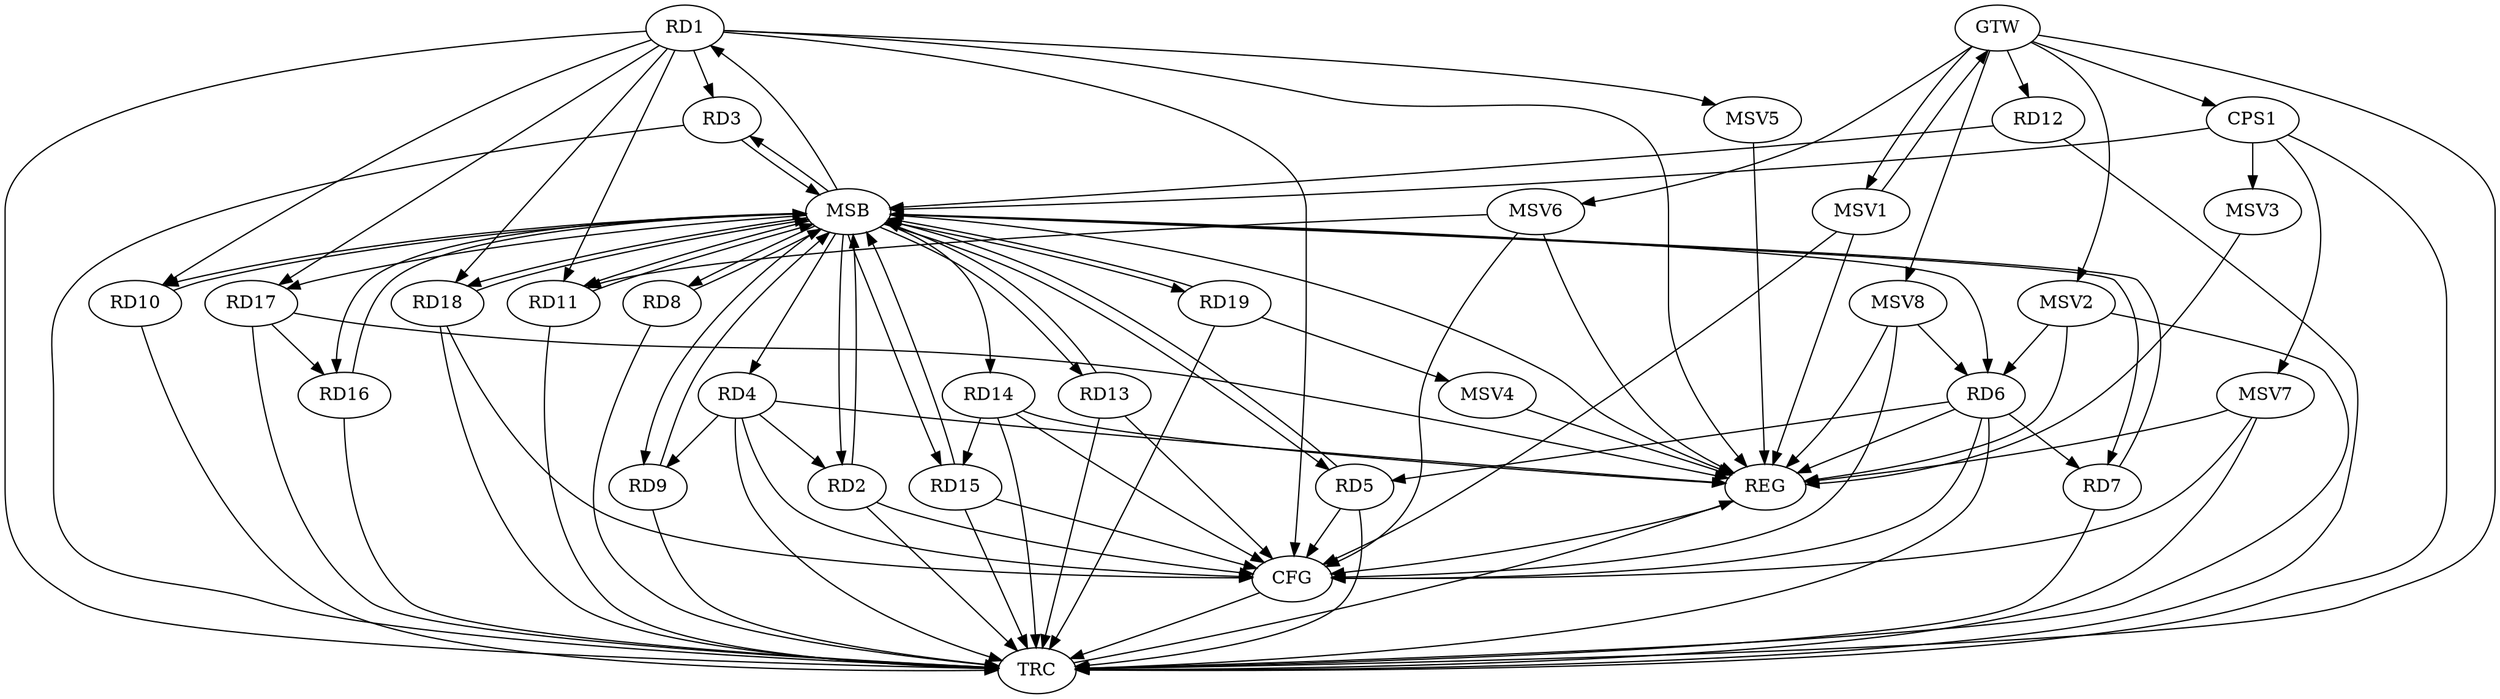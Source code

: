 strict digraph G {
  RD1 [ label="RD1" ];
  RD2 [ label="RD2" ];
  RD3 [ label="RD3" ];
  RD4 [ label="RD4" ];
  RD5 [ label="RD5" ];
  RD6 [ label="RD6" ];
  RD7 [ label="RD7" ];
  RD8 [ label="RD8" ];
  RD9 [ label="RD9" ];
  RD10 [ label="RD10" ];
  RD11 [ label="RD11" ];
  RD12 [ label="RD12" ];
  RD13 [ label="RD13" ];
  RD14 [ label="RD14" ];
  RD15 [ label="RD15" ];
  RD16 [ label="RD16" ];
  RD17 [ label="RD17" ];
  RD18 [ label="RD18" ];
  RD19 [ label="RD19" ];
  CPS1 [ label="CPS1" ];
  GTW [ label="GTW" ];
  REG [ label="REG" ];
  MSB [ label="MSB" ];
  CFG [ label="CFG" ];
  TRC [ label="TRC" ];
  MSV1 [ label="MSV1" ];
  MSV2 [ label="MSV2" ];
  MSV3 [ label="MSV3" ];
  MSV4 [ label="MSV4" ];
  MSV5 [ label="MSV5" ];
  MSV6 [ label="MSV6" ];
  MSV7 [ label="MSV7" ];
  MSV8 [ label="MSV8" ];
  RD1 -> RD10;
  RD1 -> RD11;
  RD4 -> RD2;
  RD4 -> RD9;
  RD6 -> RD5;
  RD6 -> RD7;
  RD14 -> RD15;
  RD17 -> RD16;
  GTW -> RD12;
  GTW -> CPS1;
  RD1 -> REG;
  RD4 -> REG;
  RD6 -> REG;
  RD14 -> REG;
  RD17 -> REG;
  RD2 -> MSB;
  MSB -> RD10;
  MSB -> RD14;
  MSB -> REG;
  RD3 -> MSB;
  MSB -> RD5;
  MSB -> RD8;
  MSB -> RD15;
  RD5 -> MSB;
  MSB -> RD2;
  MSB -> RD6;
  MSB -> RD16;
  RD7 -> MSB;
  MSB -> RD3;
  RD8 -> MSB;
  MSB -> RD19;
  RD9 -> MSB;
  RD10 -> MSB;
  MSB -> RD9;
  RD11 -> MSB;
  MSB -> RD7;
  RD12 -> MSB;
  MSB -> RD1;
  RD13 -> MSB;
  RD15 -> MSB;
  MSB -> RD11;
  RD16 -> MSB;
  MSB -> RD13;
  MSB -> RD18;
  RD18 -> MSB;
  MSB -> RD4;
  RD19 -> MSB;
  MSB -> RD17;
  CPS1 -> MSB;
  RD4 -> CFG;
  RD13 -> CFG;
  RD6 -> CFG;
  RD14 -> CFG;
  RD1 -> CFG;
  RD5 -> CFG;
  RD18 -> CFG;
  RD2 -> CFG;
  RD15 -> CFG;
  REG -> CFG;
  RD1 -> TRC;
  RD2 -> TRC;
  RD3 -> TRC;
  RD4 -> TRC;
  RD5 -> TRC;
  RD6 -> TRC;
  RD7 -> TRC;
  RD8 -> TRC;
  RD9 -> TRC;
  RD10 -> TRC;
  RD11 -> TRC;
  RD12 -> TRC;
  RD13 -> TRC;
  RD14 -> TRC;
  RD15 -> TRC;
  RD16 -> TRC;
  RD17 -> TRC;
  RD18 -> TRC;
  RD19 -> TRC;
  CPS1 -> TRC;
  GTW -> TRC;
  CFG -> TRC;
  TRC -> REG;
  RD1 -> RD17;
  RD1 -> RD3;
  RD1 -> RD18;
  MSV1 -> GTW;
  GTW -> MSV1;
  MSV1 -> REG;
  MSV1 -> CFG;
  MSV2 -> RD6;
  GTW -> MSV2;
  MSV2 -> REG;
  MSV2 -> TRC;
  CPS1 -> MSV3;
  MSV3 -> REG;
  RD19 -> MSV4;
  MSV4 -> REG;
  RD1 -> MSV5;
  MSV5 -> REG;
  MSV6 -> RD11;
  GTW -> MSV6;
  MSV6 -> REG;
  MSV6 -> CFG;
  CPS1 -> MSV7;
  MSV7 -> REG;
  MSV7 -> TRC;
  MSV7 -> CFG;
  MSV8 -> RD6;
  GTW -> MSV8;
  MSV8 -> REG;
  MSV8 -> CFG;
}
